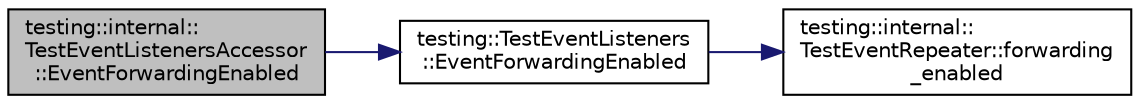 digraph "testing::internal::TestEventListenersAccessor::EventForwardingEnabled"
{
  edge [fontname="Helvetica",fontsize="10",labelfontname="Helvetica",labelfontsize="10"];
  node [fontname="Helvetica",fontsize="10",shape=record];
  rankdir="LR";
  Node0 [label="testing::internal::\lTestEventListenersAccessor\l::EventForwardingEnabled",height=0.2,width=0.4,color="black", fillcolor="grey75", style="filled", fontcolor="black"];
  Node0 -> Node1 [color="midnightblue",fontsize="10",style="solid",fontname="Helvetica"];
  Node1 [label="testing::TestEventListeners\l::EventForwardingEnabled",height=0.2,width=0.4,color="black", fillcolor="white", style="filled",URL="$df/dab/classtesting_1_1_test_event_listeners.html#aa1878baf16a50f30f6435fad3c68ef3f"];
  Node1 -> Node2 [color="midnightblue",fontsize="10",style="solid",fontname="Helvetica"];
  Node2 [label="testing::internal::\lTestEventRepeater::forwarding\l_enabled",height=0.2,width=0.4,color="black", fillcolor="white", style="filled",URL="$d2/d7d/classtesting_1_1internal_1_1_test_event_repeater.html#abaf2bfc453fc0e1005fcfb0f95deac4c"];
}
